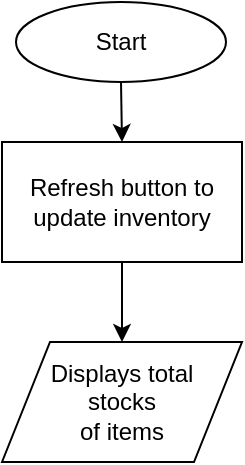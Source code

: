 <mxfile version="12.7.9" type="device"><diagram id="8BGhK64jByVQDdIfwhMe" name="Page-1"><mxGraphModel dx="868" dy="450" grid="1" gridSize="10" guides="1" tooltips="1" connect="1" arrows="1" fold="1" page="1" pageScale="1" pageWidth="850" pageHeight="1100" math="0" shadow="0"><root><mxCell id="0"/><mxCell id="1" parent="0"/><mxCell id="Qw2xOiwzlLSKH0WSbKeQ-2" style="edgeStyle=orthogonalEdgeStyle;rounded=0;orthogonalLoop=1;jettySize=auto;html=1;exitX=0.5;exitY=1;exitDx=0;exitDy=0;" parent="1" source="Qw2xOiwzlLSKH0WSbKeQ-1" edge="1"><mxGeometry relative="1" as="geometry"><mxPoint x="418" y="80" as="targetPoint"/></mxGeometry></mxCell><mxCell id="Qw2xOiwzlLSKH0WSbKeQ-1" value="Start" style="ellipse;whiteSpace=wrap;html=1;" parent="1" vertex="1"><mxGeometry x="365" y="10" width="105" height="40" as="geometry"/></mxCell><mxCell id="dWWt3COgS4HShDpkzHtv-34" style="edgeStyle=orthogonalEdgeStyle;rounded=0;orthogonalLoop=1;jettySize=auto;html=1;exitX=0.5;exitY=1;exitDx=0;exitDy=0;" edge="1" parent="1" source="dWWt3COgS4HShDpkzHtv-33"><mxGeometry relative="1" as="geometry"><mxPoint x="418" y="180" as="targetPoint"/></mxGeometry></mxCell><mxCell id="dWWt3COgS4HShDpkzHtv-33" value="Refresh button to update inventory" style="rounded=0;whiteSpace=wrap;html=1;" vertex="1" parent="1"><mxGeometry x="358" y="80" width="120" height="60" as="geometry"/></mxCell><mxCell id="dWWt3COgS4HShDpkzHtv-35" value="Displays total&lt;br&gt;stocks&lt;br&gt;of items" style="shape=parallelogram;perimeter=parallelogramPerimeter;whiteSpace=wrap;html=1;" vertex="1" parent="1"><mxGeometry x="358" y="180" width="120" height="60" as="geometry"/></mxCell></root></mxGraphModel></diagram></mxfile>